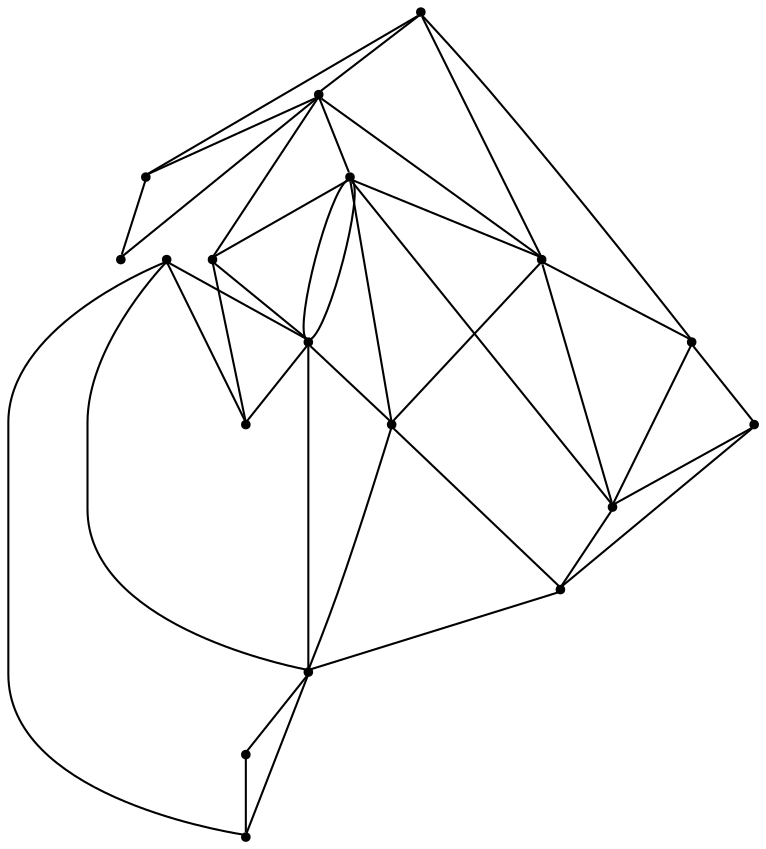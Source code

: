 graph {
  node [shape=point,comment="{\"directed\":false,\"doi\":\"10.1007/978-3-642-18469-7_12\",\"figure\":\"4 (2)\"}"]

  v0 [pos="1391.6130261691428,891.672450581019"]
  v1 [pos="1263.2090637670624,944.9933902581135"]
  v2 [pos="1293.3851113339256,783.199955493746"]
  v3 [pos="1268.1256883697583,755.3050115237149"]
  v4 [pos="1244.7825069274395,962.2023926882556"]
  v5 [pos="1226.3589725507848,979.4145427460539"]
  v6 [pos="1215.2278777468414,718.1207029695856"]
  v7 [pos="1179.7735599292855,977.8456411246274"]
  v8 [pos="1154.808174888826,715.1015716482243"]
  v9 [pos="1156.8212943026556,674.8544465161685"]
  v10 [pos="1124.8417589903581,837.2595702551058"]
  v11 [pos="1088.9059469142658,745.294919691837"]
  v12 [pos="1438.7613168415228,943.7411431583474"]
  v13 [pos="1366.677833942966,984.1414846305692"]
  v14 [pos="1297.654197107231,981.8148790849546"]
  v15 [pos="1158.8344137164854,634.6095469794253"]
  v16 [pos="1042.2299240345194,625.8457885226255"]
  v17 [pos="1089.6325151964252,558.1900119963504"]

  v16 -- v17 [id="-2",pos="1042.2299240345194,625.8457885226255 1089.6325151964252,558.1900119963504 1089.6325151964252,558.1900119963504 1089.6325151964252,558.1900119963504"]
  v16 -- v11 [id="-3",pos="1042.2299240345194,625.8457885226255 1088.9059469142658,745.294919691837 1088.9059469142658,745.294919691837 1088.9059469142658,745.294919691837"]
  v11 -- v10 [id="-4",pos="1088.9059469142658,745.294919691837 1124.8417589903581,837.2595702551058 1124.8417589903581,837.2595702551058 1124.8417589903581,837.2595702551058"]
  v10 -- v7 [id="-5",pos="1124.8417589903581,837.2595702551058 1179.7735599292855,977.8456411246274 1179.7735599292855,977.8456411246274 1179.7735599292855,977.8456411246274"]
  v17 -- v15 [id="-8",pos="1089.6325151964252,558.1900119963504 1158.8344137164854,634.6095469794253 1158.8344137164854,634.6095469794253 1158.8344137164854,634.6095469794253"]
  v15 -- v3 [id="-10",pos="1158.8344137164854,634.6095469794253 1268.1256883697583,755.3050115237149 1268.1256883697583,755.3050115237149 1268.1256883697583,755.3050115237149"]
  v3 -- v2 [id="-11",pos="1268.1256883697583,755.3050115237149 1293.3851113339256,783.199955493746 1293.3851113339256,783.199955493746 1293.3851113339256,783.199955493746"]
  v2 -- v0 [id="-12",pos="1293.3851113339256,783.199955493746 1391.6130261691428,891.672450581019 1391.6130261691428,891.672450581019 1391.6130261691428,891.672450581019"]
  v0 -- v12 [id="-13",pos="1391.6130261691428,891.672450581019 1438.7613168415228,943.7411431583474 1438.7613168415228,943.7411431583474 1438.7613168415228,943.7411431583474"]
  v9 -- v10 [id="-16",pos="1156.8212943026556,674.8544465161685 1151.2835058368921,685.106110822124 1151.2835058368921,685.106110822124 1151.2835058368921,685.106110822124 1145.7455901095298,695.3535782912044 1134.6655590220494,715.8443799809272 1133.2477375513595,734.4681615570954 1131.8257164479137,753.0961399701389 1140.0701045940143,769.8488317727522 1140.2785590926221,786.6681642578698 1140.4912132239858,803.4874967429873 1132.6639885982984,820.3735334990465 1124.8417589903581,837.2595702551058"]
  v6 -- v3 [id="-18",pos="1215.2278777468414,718.1207029695856 1235.3610444399174,719.1281504820706 1235.3610444399174,719.1281504820706 1235.3610444399174,719.1281504820706 1268.1256883697583,755.3050115237149 1268.1256883697583,755.3050115237149 1268.1256883697583,755.3050115237149"]
  v9 -- v8 [id="-21",pos="1156.8212943026556,674.8544465161685 1154.808174888826,715.1015716482243 1154.808174888826,715.1015716482243 1154.808174888826,715.1015716482243"]
  v9 -- v4 [id="-22",pos="1156.8212943026556,674.8544465161685 1174.9486909392247,716.1110062993814 1174.9486909392247,716.1110062993814 1174.9486909392247,716.1110062993814 1178.8730568571552,719.8032689230505 1178.8730568571552,719.8032689230505 1178.8730568571552,719.8032689230505 1182.7970409902898,723.4955315467196 1190.6452637797565,730.8883868793708 1200.4033013803394,757.5259648804167 1210.161338980922,784.1677397183379 1221.8375906581323,830.0583704730915 1228.2304498053038,863.6220646755094 1234.6231816908767,897.1899557148025 1235.736593417568,918.4266497764471 1237.6131929514333,932.803995496099 1239.4938648564557,947.177080790438 1242.1377245686524,954.6907541543469 1244.7825069274395,962.2023926882556"]
  v15 -- v9 [id="-23",pos="1158.8344137164854,634.6095469794253 1156.8212943026556,674.8544465161685 1156.8212943026556,674.8544465161685 1156.8212943026556,674.8544465161685"]
  v15 -- v6 [id="-24",pos="1158.8344137164854,634.6095469794253 1215.2278777468414,718.1207029695856 1215.2278777468414,718.1207029695856 1215.2278777468414,718.1207029695856"]
  v11 -- v15 [id="-27",pos="1088.9059469142658,745.294919691837 1158.8344137164854,634.6095469794253 1158.8344137164854,634.6095469794253 1158.8344137164854,634.6095469794253"]
  v7 -- v5 [id="-28",pos="1179.7735599292855,977.8456411246274 1226.3589725507848,979.4145427460539 1226.3589725507848,979.4145427460539 1226.3589725507848,979.4145427460539"]
  v5 -- v14 [id="-29",pos="1226.3589725507848,979.4145427460539 1297.654197107231,981.8148790849546 1297.654197107231,981.8148790849546 1297.654197107231,981.8148790849546"]
  v14 -- v13 [id="-30",pos="1297.654197107231,981.8148790849546 1366.677833942966,984.1414846305692 1366.677833942966,984.1414846305692 1366.677833942966,984.1414846305692"]
  v6 -- v9 [id="-33",pos="1215.2278777468414,718.1207029695856 1156.8212943026556,674.8544465161685 1156.8212943026556,674.8544465161685 1156.8212943026556,674.8544465161685"]
  v0 -- v1 [id="-38",pos="1391.6130261691428,891.672450581019 1377.9790456889202,894.5895701515144 1364.3469105018783,897.5024928851346 1348.2670257261773,906.7081273941495 1332.1870136888776,915.9096286547267 1313.659252062919,931.3954480169481 1299.0763454722755,938.8216236908514 1284.4893665104748,946.2519326131925 1273.8514422167452,945.6226614356531 1263.2090637670624,944.9933902581135"]
  v1 -- v4 [id="-40",pos="1263.2090637670624,944.9933902581135 1244.7825069274395,962.2023926882556 1244.7825069274395,962.2023926882556 1244.7825069274395,962.2023926882556"]
  v4 -- v5 [id="-41",pos="1244.7825069274395,962.2023926882556 1226.3589725507848,979.4145427460539 1226.3589725507848,979.4145427460539 1226.3589725507848,979.4145427460539"]
  v14 -- v1 [id="-50",pos="1297.654197107231,981.8148790849546 1263.2090637670624,944.9933902581135 1263.2090637670624,944.9933902581135 1263.2090637670624,944.9933902581135"]
  v14 -- v4 [id="-52",pos="1297.654197107231,981.8148790849546 1244.7825069274395,962.2023926882556 1244.7825069274395,962.2023926882556 1244.7825069274395,962.2023926882556"]
  v14 -- v12 [id="-53",pos="1297.654197107231,981.8148790849546 1438.7613168415228,943.7411431583474 1438.7613168415228,943.7411431583474 1438.7613168415228,943.7411431583474"]
  v13 -- v12 [id="-54",pos="1366.677833942966,984.1414846305692 1438.7613168415228,943.7411431583474 1438.7613168415228,943.7411431583474 1438.7613168415228,943.7411431583474"]
  v0 -- v14 [id="-57",pos="1391.6130261691428,891.672450581019 1297.654197107231,981.8148790849546 1297.654197107231,981.8148790849546 1297.654197107231,981.8148790849546"]
  v11 -- v9 [id="-60",pos="1088.9059469142658,745.294919691837 1098.168714188257,743.0570518107592 1107.4347584484135,740.8233807665565 1115.437222295458,732.1553229082003 1123.44375851366,723.487265049844 1130.1868415803483,708.3848839657718 1136.8715115732512,697.7623083038554 1143.56038119891,687.1397962303766 1150.1908377507827,680.9971531674913 1156.8212943026556,674.8544465161685"]
  v8 -- v6 [id="-62",pos="1154.808174888826,715.1015716482243 1215.2278777468414,718.1207029695856 1215.2278777468414,718.1207029695856 1215.2278777468414,718.1207029695856"]
  v6 -- v1 [id="-65",pos="1215.2278777468414,718.1207029695856 1235.361171701516,719.1282140705082 1235.361171701516,719.1282140705082 1235.361171701516,719.1282140705082 1239.3520954355465,729.0839377883202 1239.3520954355465,729.0839377883202 1239.3520954355465,729.0839377883202 1243.338692275223,739.0480551798827 1251.307813583418,758.972029537695 1256.7415020614765,786.7306716919362 1262.175063277936,814.4892502577399 1265.0691192931017,850.0782361946598 1265.7238802182162,877.7618439926463 1266.3786411433305,905.4454517906329 1264.793979716795,925.2194210243732 1263.2090637670624,944.9933902581135"]
  v10 -- v8 [id="-66",pos="1124.8417589903581,837.2595702551058 1136.5505578214263,831.7211445253834 1148.256079666329,826.1869792209736 1152.9223807044573,811.8763377722635 1157.5846093714285,797.5698931604286 1155.2076172316254,774.4828391558555 1154.348601440659,756.8925604544395 1153.4895856496926,739.3022817530236 1154.148418945964,727.2045179294523 1154.808174888826,715.1015716482243"]
  v8 -- v5 [id="-67",pos="1154.808174888826,715.1015716482243 1159.8823175352654,721.3035745175196 1164.9531831955392,727.5045281775961 1169.9572365165156,743.5195941051632 1174.9614170990908,759.5346600327302 1179.8947129712112,785.3637746393505 1184.385902049581,816.1603543953447 1188.8812907607069,846.956934151339 1192.9345726780818,882.7209790567074 1197.096408739115,907.3707825013786 1201.2581175385499,932.0205223576123 1205.5282532200442,945.5601540015866 1210.419807287804,955.7159269437861 1215.3155609883192,965.8717634744232 1220.836805446257,972.643677714848 1226.3589725507848,979.4145427460539"]
  v7 -- v8 [id="-74",pos="1179.7735599292855,977.8456411246274 1181.237450098691,963.7047331127247 1182.705285377655,949.5566237102748 1180.7119869578166,931.3037534900674 1178.7186885379786,913.0549529298602 1173.2683287904956,890.6972583034577 1171.1790751252665,864.4597151627494 1169.0899487216361,838.2222356104786 1170.3618011386611,808.104907543902 1168.1933907590646,782.5633398516748 1166.0248531178693,757.0259054078854 1160.4160526800524,736.0642313384456 1154.808174888826,715.1015716482243"]
  v6 -- v4 [id="-77",pos="1215.2278777468414,718.1207029695856 1214.0937223795684,724.4332066461534 1212.9594397506967,730.746711840612 1214.9902803421398,737.9561781195017 1217.017048562426,745.1657079868289 1222.2130123741842,753.2753321870251 1228.9685670775416,783.5801189673635 1235.7283214136548,813.8808360877017 1244.0476666413672,866.3808490366199 1246.9457950276899,899.8487154637193 1249.8399783044542,933.3207151392563 1247.3086178454744,947.7605047045371 1244.7825069274395,962.2023926882556"]
  v15 -- v16 [id="-81",pos="1158.8344137164854,634.6095469794253 1042.2299240345194,625.8457885226255 1042.2299240345194,625.8457885226255 1042.2299240345194,625.8457885226255"]
  v1 -- v2 [id="-83",pos="1263.2090637670624,944.9933902581135 1275.073280825496,936.5670956391475 1286.9413157318897,928.1448706801817 1295.8153942681683,912.8882876351622 1304.693545175604,897.6275077532674 1310.5774851897274,875.5281729484437 1310.5567415491455,858.8921659286501 1310.5400702797208,842.2562224972942 1304.6142611996377,831.079410014093 1300.7694337808707,819.3734145539838 1296.9246063621035,807.667355505437 1295.1523613391407,795.4320498915445 1293.3851113339256,783.199955493746"]
  v6 -- v1 [id="-85",pos="1215.2278777468414,718.1207029695856 1220.5532666044385,727.9962575648144 1225.8785282004371,737.8686804294962 1231.353831221258,755.0047469218212 1236.8250618709214,772.1366165772707 1242.446333945407,796.532193448801 1246.933323391021,823.003106155149 1251.4162404654778,849.4781521099346 1254.7606752783072,878.0327307364133 1257.2835092101766,898.7110547283354 1259.8064704036447,919.38931513182 1261.5078307161527,932.1913844891856 1263.2090637670624,944.9933902581135"]
  v3 -- v1 [id="-96",pos="1268.1256883697583,755.3050115237149 1269.8355752093767,766.1065250487675 1271.5453347873965,776.9124261760078 1275.039811025048,794.069349675834 1278.5344145242982,811.230406424098 1283.81373468318,834.7424855449478 1285.5694356983165,854.8331887858956 1287.3292090846105,874.9238920268433 1285.5652360655608,891.5932193878889 1281.2491589469494,906.0497327122332 1276.937281461094,920.5061824481401 1270.0732998756769,932.7498181473455 1263.2090637670624,944.9933902581135"]
}